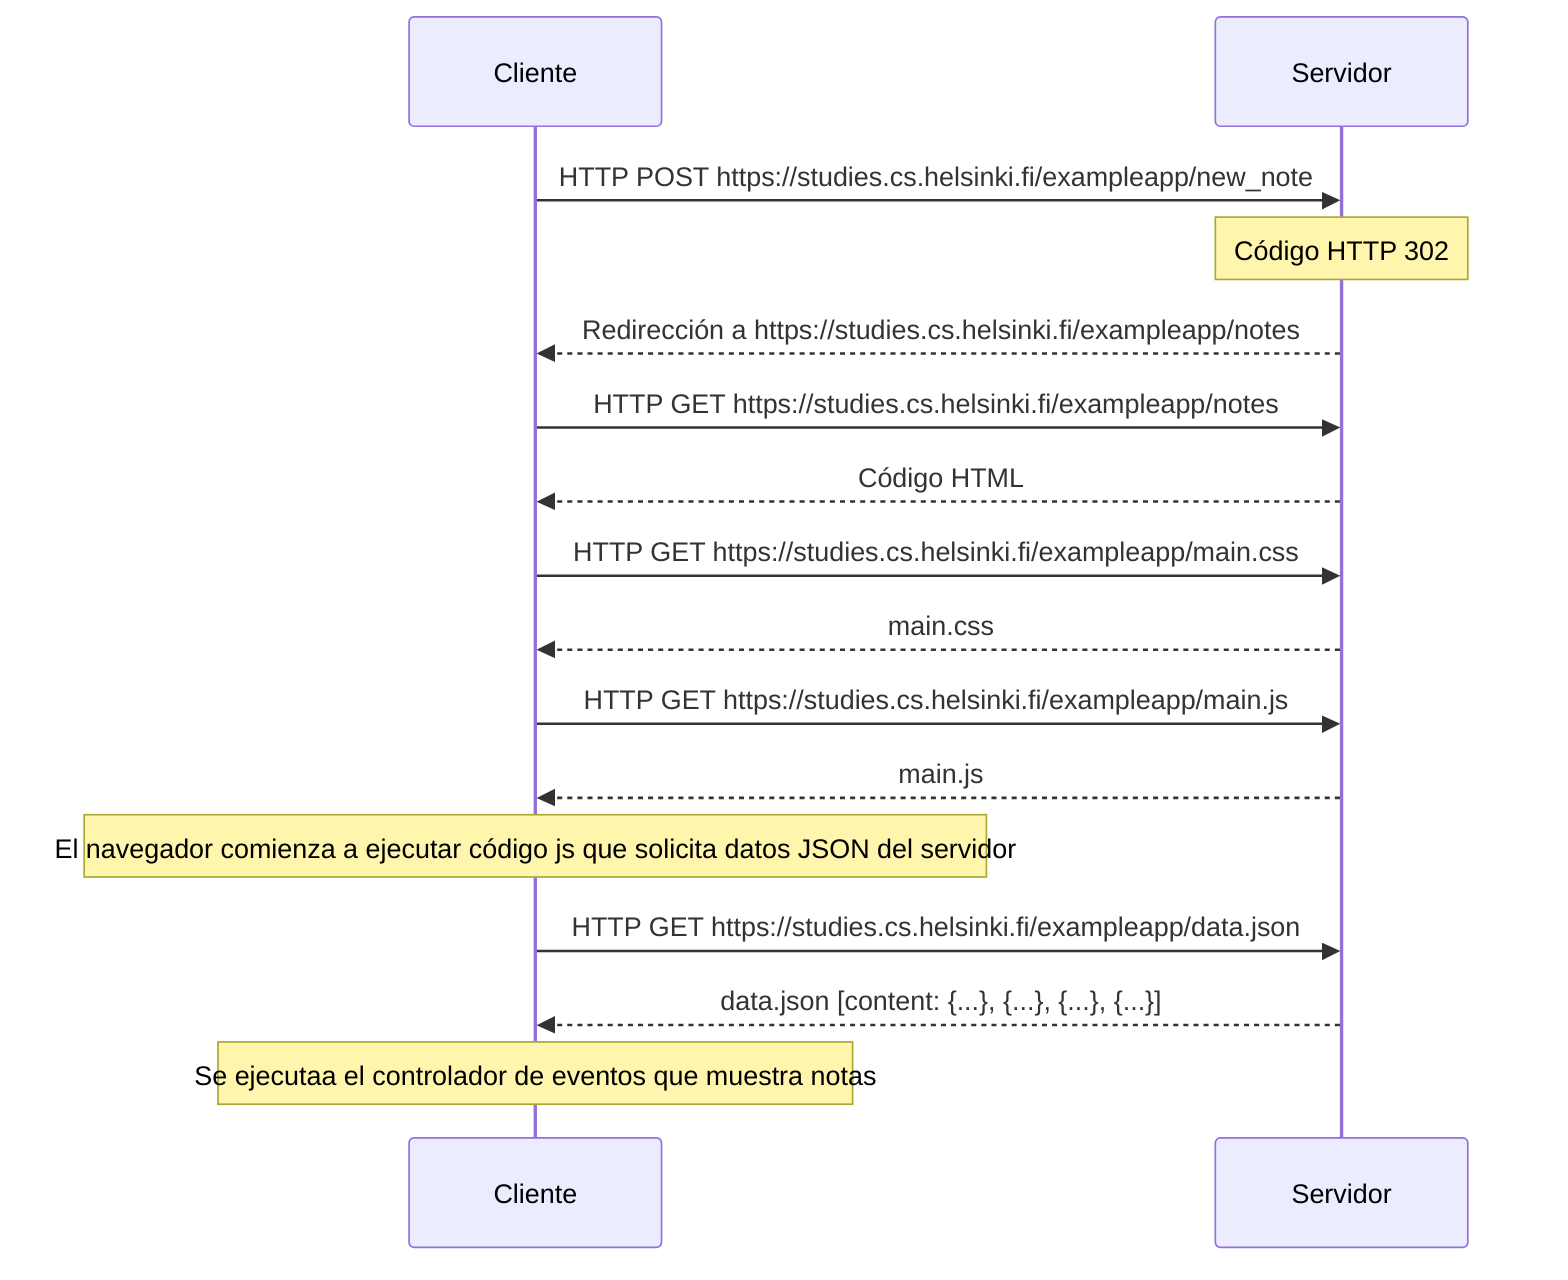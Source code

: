 sequenceDiagram
    participant Cliente
    participant Servidor

    Cliente->>Servidor: HTTP POST https://studies.cs.helsinki.fi/exampleapp/new_note
     Note over Servidor: Código HTTP 302
    Servidor-->>Cliente: Redirección a https://studies.cs.helsinki.fi/exampleapp/notes
   

    Cliente->>Servidor: HTTP GET https://studies.cs.helsinki.fi/exampleapp/notes
    Servidor-->>Cliente: Código HTML

    Cliente->>Servidor: HTTP GET https://studies.cs.helsinki.fi/exampleapp/main.css
    Servidor-->>Cliente: main.css

    Cliente->>Servidor: HTTP GET https://studies.cs.helsinki.fi/exampleapp/main.js
    Servidor-->>Cliente: main.js

    Note over Cliente: El navegador comienza a ejecutar código js que solicita datos JSON del servidor

    Cliente->>Servidor: HTTP GET https://studies.cs.helsinki.fi/exampleapp/data.json
    Servidor-->>Cliente: data.json [content: {...}, {...}, {...}, {...}]

    Note over Cliente: Se ejecutaa el controlador de eventos que muestra notas